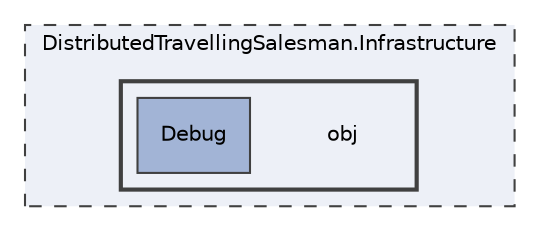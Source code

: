 digraph "DistributedTravellingSalesman.Infrastructure/obj"
{
 // INTERACTIVE_SVG=YES
 // LATEX_PDF_SIZE
  edge [fontname="Helvetica",fontsize="10",labelfontname="Helvetica",labelfontsize="10"];
  node [fontname="Helvetica",fontsize="10",shape=record];
  compound=true
  subgraph clusterdir_ffdc5b5a6b45bd7ee40c476fa500ca39 {
    graph [ bgcolor="#edf0f7", pencolor="grey25", style="filled,dashed,", label="DistributedTravellingSalesman.Infrastructure", fontname="Helvetica", fontsize="10", URL="dir_ffdc5b5a6b45bd7ee40c476fa500ca39.html"]
  subgraph clusterdir_079d09d1e69b2a69b04d4a4875773bf6 {
    graph [ bgcolor="#edf0f7", pencolor="grey25", style="filled,bold,", label="", fontname="Helvetica", fontsize="10", URL="dir_079d09d1e69b2a69b04d4a4875773bf6.html"]
    dir_079d09d1e69b2a69b04d4a4875773bf6 [shape=plaintext, label="obj"];
  dir_8cb42cff3de47f354805ec4b6f26d0bc [shape=box, label="Debug", style="filled,", fillcolor="#a2b4d6", color="grey25", URL="dir_8cb42cff3de47f354805ec4b6f26d0bc.html"];
  }
  }
}
